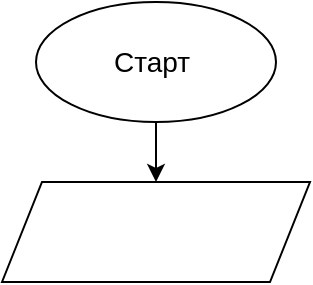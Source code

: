 <mxfile version="22.1.11" type="github">
  <diagram name="Страница — 1" id="rax0nqCCXje8anrDHx_O">
    <mxGraphModel dx="790" dy="910" grid="1" gridSize="10" guides="1" tooltips="1" connect="1" arrows="1" fold="1" page="1" pageScale="1" pageWidth="827" pageHeight="1169" math="0" shadow="0">
      <root>
        <mxCell id="0" />
        <mxCell id="1" parent="0" />
        <mxCell id="s2g8rnF0dsubIWjRQk4w-3" style="edgeStyle=orthogonalEdgeStyle;rounded=0;orthogonalLoop=1;jettySize=auto;html=1;" edge="1" parent="1" source="s2g8rnF0dsubIWjRQk4w-1">
          <mxGeometry relative="1" as="geometry">
            <mxPoint x="414" y="120" as="targetPoint" />
          </mxGeometry>
        </mxCell>
        <mxCell id="s2g8rnF0dsubIWjRQk4w-1" value="&lt;font style=&quot;font-size: 14px;&quot;&gt;Старт&amp;nbsp;&lt;/font&gt;" style="ellipse;whiteSpace=wrap;html=1;" vertex="1" parent="1">
          <mxGeometry x="354" y="30" width="120" height="60" as="geometry" />
        </mxCell>
        <mxCell id="s2g8rnF0dsubIWjRQk4w-4" value="" style="shape=parallelogram;perimeter=parallelogramPerimeter;whiteSpace=wrap;html=1;fixedSize=1;" vertex="1" parent="1">
          <mxGeometry x="337" y="120" width="154" height="50" as="geometry" />
        </mxCell>
      </root>
    </mxGraphModel>
  </diagram>
</mxfile>
